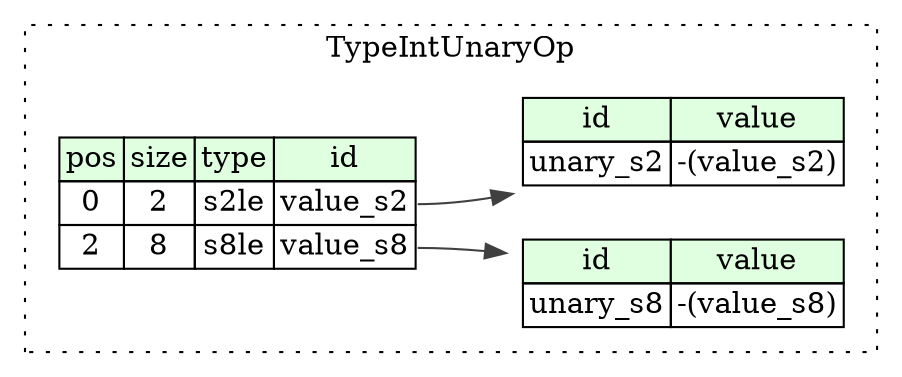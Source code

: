 digraph {
	rankdir=LR;
	node [shape=plaintext];
	subgraph cluster__type_int_unary_op {
		label="TypeIntUnaryOp";
		graph[style=dotted];

		type_int_unary_op__seq [label=<<TABLE BORDER="0" CELLBORDER="1" CELLSPACING="0">
			<TR><TD BGCOLOR="#E0FFE0">pos</TD><TD BGCOLOR="#E0FFE0">size</TD><TD BGCOLOR="#E0FFE0">type</TD><TD BGCOLOR="#E0FFE0">id</TD></TR>
			<TR><TD PORT="value_s2_pos">0</TD><TD PORT="value_s2_size">2</TD><TD>s2le</TD><TD PORT="value_s2_type">value_s2</TD></TR>
			<TR><TD PORT="value_s8_pos">2</TD><TD PORT="value_s8_size">8</TD><TD>s8le</TD><TD PORT="value_s8_type">value_s8</TD></TR>
		</TABLE>>];
		type_int_unary_op__inst__unary_s2 [label=<<TABLE BORDER="0" CELLBORDER="1" CELLSPACING="0">
			<TR><TD BGCOLOR="#E0FFE0">id</TD><TD BGCOLOR="#E0FFE0">value</TD></TR>
			<TR><TD>unary_s2</TD><TD>-(value_s2)</TD></TR>
		</TABLE>>];
		type_int_unary_op__inst__unary_s8 [label=<<TABLE BORDER="0" CELLBORDER="1" CELLSPACING="0">
			<TR><TD BGCOLOR="#E0FFE0">id</TD><TD BGCOLOR="#E0FFE0">value</TD></TR>
			<TR><TD>unary_s8</TD><TD>-(value_s8)</TD></TR>
		</TABLE>>];
	}
	type_int_unary_op__seq:value_s2_type -> type_int_unary_op__inst__unary_s2 [color="#404040"];
	type_int_unary_op__seq:value_s8_type -> type_int_unary_op__inst__unary_s8 [color="#404040"];
}
